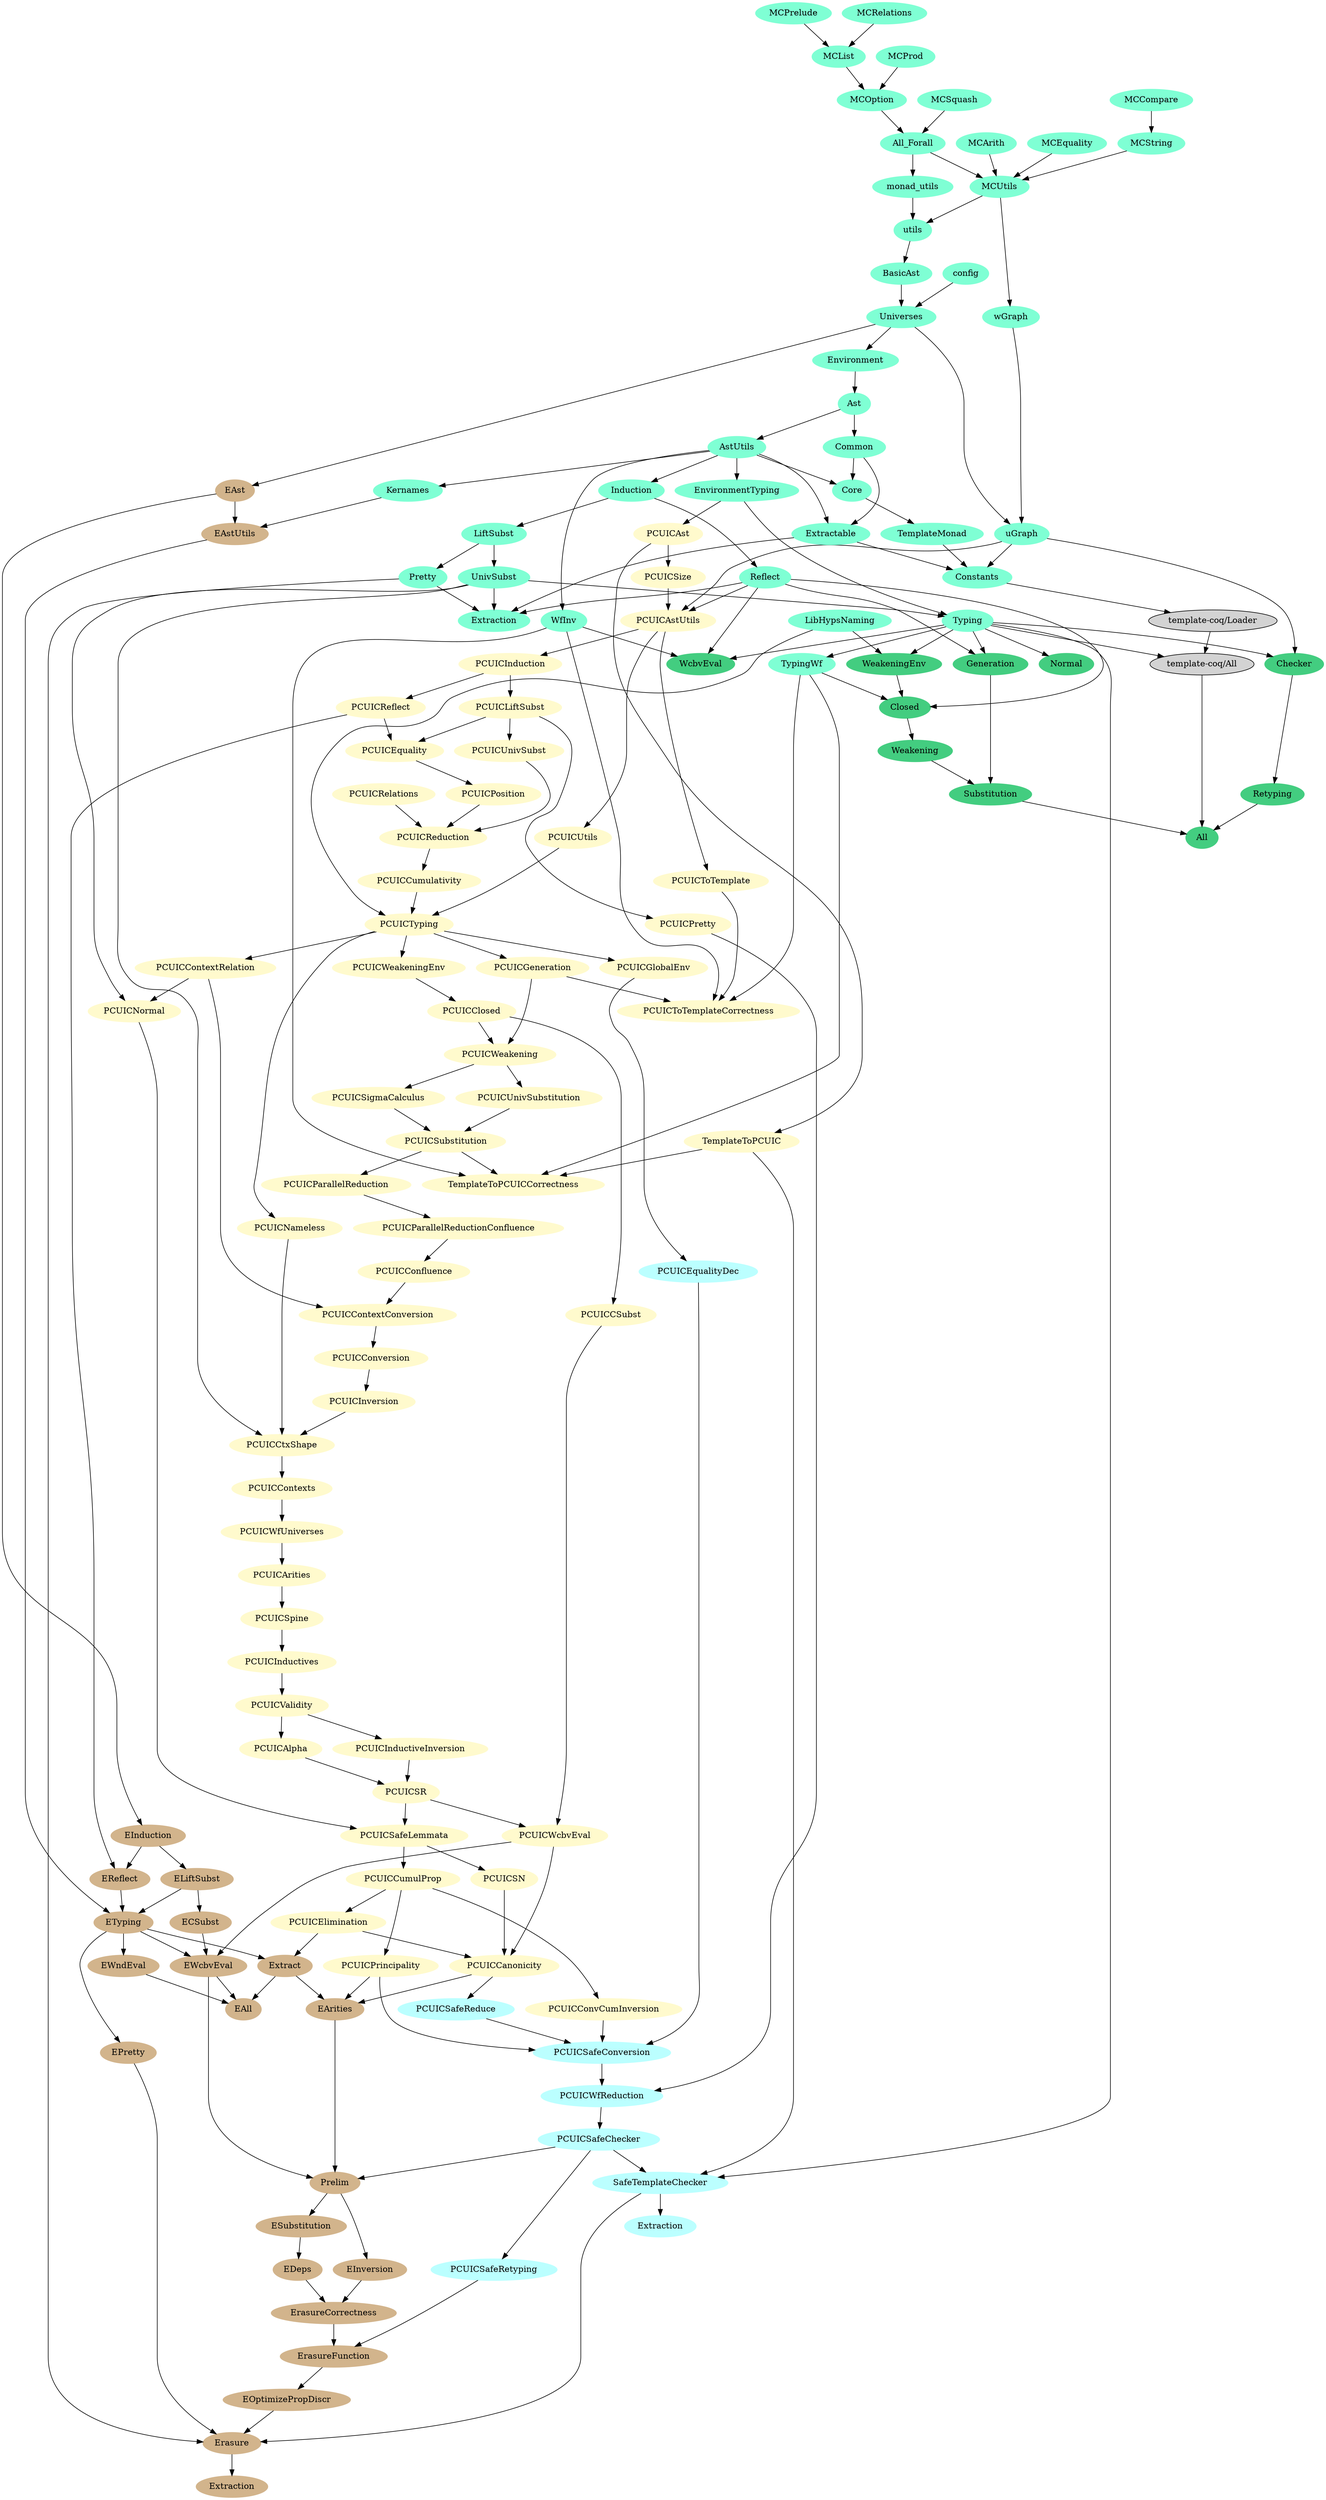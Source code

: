 digraph dependencies {
node[style=filled]
"safechecker/Extraction"[label="Extraction", color=paleturquoise1]
"safechecker/PCUICSafeRetyping"[label="PCUICSafeRetyping", color=paleturquoise1]
"safechecker/SafeTemplateChecker"[label="SafeTemplateChecker", color=paleturquoise1]
"safechecker/PCUICSafeChecker"[label="PCUICSafeChecker", color=paleturquoise1]
"safechecker/PCUICWfReduction"[label="PCUICWfReduction", color=paleturquoise1]
"safechecker/PCUICSafeConversion"[label="PCUICSafeConversion", color=paleturquoise1]
"safechecker/PCUICEqualityDec"[label="PCUICEqualityDec", color=paleturquoise1]
"safechecker/PCUICSafeReduce"[label="PCUICSafeReduce", color=paleturquoise1]
"pcuic/PCUICValidity" -> "pcuic/PCUICAlpha"
"pcuic/PCUICWfUniverses" -> "pcuic/PCUICArities"
"template-coq/EnvironmentTyping" -> "pcuic/PCUICAst"
"pcuic/PCUICSize" -> "pcuic/PCUICAstUtils"
"template-coq/Reflect" -> "pcuic/PCUICAstUtils"
"template-coq/common/uGraph" -> "pcuic/PCUICAstUtils"
"pcuic/PCUICClosed" -> "pcuic/PCUICCSubst"
"pcuic/PCUICElimination" -> "pcuic/PCUICCanonicity"
"pcuic/PCUICSN" -> "pcuic/PCUICCanonicity"
"pcuic/PCUICWcbvEval" -> "pcuic/PCUICCanonicity"
"pcuic/PCUICWeakeningEnv" -> "pcuic/PCUICClosed"
"pcuic/PCUICParallelReductionConfluence" -> "pcuic/PCUICConfluence"
"pcuic/PCUICConfluence" -> "pcuic/PCUICContextConversion"
"pcuic/PCUICContextRelation" -> "pcuic/PCUICContextConversion"
"pcuic/PCUICTyping" -> "pcuic/PCUICContextRelation"
"pcuic/PCUICCtxShape" -> "pcuic/PCUICContexts"
"pcuic/PCUICCumulProp" -> "pcuic/PCUICConvCumInversion"
"pcuic/PCUICContextConversion" -> "pcuic/PCUICConversion"
"pcuic/PCUICInversion" -> "pcuic/PCUICCtxShape"
"pcuic/PCUICNameless" -> "pcuic/PCUICCtxShape"
"template-coq/UnivSubst" -> "pcuic/PCUICCtxShape"
"pcuic/PCUICSafeLemmata" -> "pcuic/PCUICCumulProp"
"pcuic/PCUICReduction" -> "pcuic/PCUICCumulativity"
"pcuic/PCUICCumulProp" -> "pcuic/PCUICElimination"
"pcuic/PCUICLiftSubst" -> "pcuic/PCUICEquality"
"pcuic/PCUICReflect" -> "pcuic/PCUICEquality"
"pcuic/PCUICTyping" -> "pcuic/PCUICGeneration"
"pcuic/PCUICTyping" -> "pcuic/PCUICGlobalEnv"
"pcuic/PCUICAstUtils" -> "pcuic/PCUICInduction"
"pcuic/PCUICValidity" -> "pcuic/PCUICInductiveInversion"
"pcuic/PCUICSpine" -> "pcuic/PCUICInductives"
"pcuic/PCUICConversion" -> "pcuic/PCUICInversion"
"pcuic/PCUICInduction" -> "pcuic/PCUICLiftSubst"
"pcuic/PCUICTyping" -> "pcuic/PCUICNameless"
"pcuic/PCUICContextRelation" -> "pcuic/PCUICNormal"
"template-coq/UnivSubst" -> "pcuic/PCUICNormal"
"pcuic/PCUICSubstitution" -> "pcuic/PCUICParallelReduction"
"pcuic/PCUICParallelReduction" -> "pcuic/PCUICParallelReductionConfluence"
"pcuic/PCUICEquality" -> "pcuic/PCUICPosition"
"pcuic/PCUICLiftSubst" -> "pcuic/PCUICPretty"
"pcuic/PCUICCumulProp" -> "pcuic/PCUICPrincipality"
"pcuic/PCUICPosition" -> "pcuic/PCUICReduction"
"pcuic/PCUICRelations" -> "pcuic/PCUICReduction"
"pcuic/PCUICUnivSubst" -> "pcuic/PCUICReduction"
"pcuic/PCUICInduction" -> "pcuic/PCUICReflect"
"pcuic/PCUICSafeLemmata" -> "pcuic/PCUICSN"
"pcuic/PCUICAlpha" -> "pcuic/PCUICSR"
"pcuic/PCUICInductiveInversion" -> "pcuic/PCUICSR"
"pcuic/PCUICNormal" -> "pcuic/PCUICSafeLemmata"
"pcuic/PCUICSR" -> "pcuic/PCUICSafeLemmata"
"pcuic/PCUICWeakening" -> "pcuic/PCUICSigmaCalculus"
"pcuic/PCUICAst" -> "pcuic/PCUICSize"
"pcuic/PCUICArities" -> "pcuic/PCUICSpine"
"pcuic/PCUICSigmaCalculus" -> "pcuic/PCUICSubstitution"
"pcuic/PCUICUnivSubstitution" -> "pcuic/PCUICSubstitution"
"pcuic/PCUICCumulativity" -> "pcuic/PCUICTyping"
"pcuic/PCUICUtils" -> "pcuic/PCUICTyping"
"template-coq/utils/LibHypsNaming" -> "pcuic/PCUICTyping"
"pcuic/PCUICLiftSubst" -> "pcuic/PCUICUnivSubst"
"pcuic/PCUICWeakening" -> "pcuic/PCUICUnivSubstitution"
"pcuic/PCUICAstUtils" -> "pcuic/PCUICUtils"
"pcuic/PCUICInductives" -> "pcuic/PCUICValidity"
"pcuic/PCUICCSubst" -> "pcuic/PCUICWcbvEval"
"pcuic/PCUICSR" -> "pcuic/PCUICWcbvEval"
"pcuic/PCUICClosed" -> "pcuic/PCUICWeakening"
"pcuic/PCUICGeneration" -> "pcuic/PCUICWeakening"
"pcuic/PCUICTyping" -> "pcuic/PCUICWeakeningEnv"
"pcuic/PCUICContexts" -> "pcuic/PCUICWfUniverses"
"pcuic/PCUICAst" -> "pcuic/TemplateToPCUIC"
"template-coq/Environment" -> "template-coq/Ast"
"template-coq/Ast" -> "template-coq/AstUtils"
"template-coq/utils" -> "template-coq/BasicAst"
"template-coq/Universes" -> "template-coq/Environment"
"template-coq/AstUtils" -> "template-coq/EnvironmentTyping"
"template-coq/AstUtils" -> "template-coq/Induction"
"template-coq/Induction" -> "template-coq/LiftSubst"
"template-coq/Induction" -> "template-coq/Reflect"
"template-coq/EnvironmentTyping" -> "template-coq/Typing"
"template-coq/UnivSubst" -> "template-coq/Typing"
"template-coq/LiftSubst" -> "template-coq/UnivSubst"
"template-coq/BasicAst" -> "template-coq/Universes"
"template-coq/config" -> "template-coq/Universes"
"template-coq/Universes" -> "template-coq/common/uGraph"
"template-coq/utils/wGraph" -> "template-coq/common/uGraph"
"template-coq/utils/All_Forall" -> "template-coq/monad_utils"
"template-coq/monad_utils" -> "template-coq/utils"
"template-coq/utils/MCUtils" -> "template-coq/utils"
"template-coq/utils/MCOption" -> "template-coq/utils/All_Forall"
"template-coq/utils/MCSquash" -> "template-coq/utils/All_Forall"
"template-coq/utils/MCPrelude" -> "template-coq/utils/MCList"
"template-coq/utils/MCRelations" -> "template-coq/utils/MCList"
"template-coq/utils/MCList" -> "template-coq/utils/MCOption"
"template-coq/utils/MCProd" -> "template-coq/utils/MCOption"
"template-coq/utils/MCCompare" -> "template-coq/utils/MCString"
"template-coq/utils/All_Forall" -> "template-coq/utils/MCUtils"
"template-coq/utils/MCArith" -> "template-coq/utils/MCUtils"
"template-coq/utils/MCEquality" -> "template-coq/utils/MCUtils"
"template-coq/utils/MCString" -> "template-coq/utils/MCUtils"
"template-coq/utils/MCUtils" -> "template-coq/utils/wGraph"
"safechecker/SafeTemplateChecker" -> "safechecker/Extraction"
"pcuic/PCUICGlobalEnv" -> "safechecker/PCUICEqualityDec"
"safechecker/PCUICWfReduction" -> "safechecker/PCUICSafeChecker"
"pcuic/PCUICConvCumInversion" -> "safechecker/PCUICSafeConversion"
"pcuic/PCUICPrincipality" -> "safechecker/PCUICSafeConversion"
"safechecker/PCUICEqualityDec" -> "safechecker/PCUICSafeConversion"
"safechecker/PCUICSafeReduce" -> "safechecker/PCUICSafeConversion"
"pcuic/PCUICCanonicity" -> "safechecker/PCUICSafeReduce"
"safechecker/PCUICSafeChecker" -> "safechecker/PCUICSafeRetyping"
"pcuic/PCUICPretty" -> "safechecker/PCUICWfReduction"
"safechecker/PCUICSafeConversion" -> "safechecker/PCUICWfReduction"
"pcuic/TemplateToPCUIC" -> "safechecker/SafeTemplateChecker"
"template-coq/Typing" -> "safechecker/SafeTemplateChecker"
"safechecker/PCUICSafeChecker" -> "safechecker/SafeTemplateChecker"
"template-coq/Extraction"[label="Extraction", color=aquamarine]
"template-coq/Constants"[label="Constants", color=aquamarine]
"template-coq/monad_utils"[label="monad_utils", color=aquamarine]
"template-coq/TemplateMonad/Extractable"[label="Extractable", color=aquamarine]
"template-coq/TemplateMonad/Core"[label="Core", color=aquamarine]
"template-coq/TemplateMonad/Common"[label="Common", color=aquamarine]
"template-coq/TemplateMonad"[label="TemplateMonad", color=aquamarine]
"template-coq/TypingWf"[label="TypingWf", color=aquamarine]
"template-coq/Typing"[label="Typing", color=aquamarine]
"template-coq/WfInv"[label="WfInv", color=aquamarine]
"template-coq/EnvironmentTyping"[label="EnvironmentTyping", color=aquamarine]
"template-coq/Pretty"[label="Pretty", color=aquamarine]
"template-coq/UnivSubst"[label="UnivSubst", color=aquamarine]
"template-coq/LiftSubst"[label="LiftSubst", color=aquamarine]
"template-coq/Induction"[label="Induction", color=aquamarine]
"template-coq/Kernames"[label="Kernames", color=aquamarine]
"template-coq/Reflect"[label="Reflect", color=aquamarine]
"template-coq/AstUtils"[label="AstUtils", color=aquamarine]
"template-coq/Ast"[label="Ast", color=aquamarine]
"template-coq/Environment"[label="Environment", color=aquamarine]
"template-coq/BasicAst"[label="BasicAst", color=aquamarine]
"template-coq/Universes"[label="Universes", color=aquamarine]
"template-coq/config"[label="config", color=aquamarine]
"template-coq/utils"[label="utils", color=aquamarine]
"template-coq/common/uGraph"[label="uGraph", color=aquamarine]
"template-coq/utils/MCUtils"[label="MCUtils", color=aquamarine]
"template-coq/utils/wGraph"[label="wGraph", color=aquamarine]
"template-coq/utils/MCString"[label="MCString", color=aquamarine]
"template-coq/utils/MCSquash"[label="MCSquash", color=aquamarine]
"template-coq/utils/MCRelations"[label="MCRelations", color=aquamarine]
"template-coq/utils/MCProd"[label="MCProd", color=aquamarine]
"template-coq/utils/MCOption"[label="MCOption", color=aquamarine]
"template-coq/utils/MCList"[label="MCList", color=aquamarine]
"template-coq/utils/LibHypsNaming"[label="LibHypsNaming", color=aquamarine]
"template-coq/utils/MCEquality"[label="MCEquality", color=aquamarine]
"template-coq/utils/MCCompare"[label="MCCompare", color=aquamarine]
"template-coq/utils/MCArith"[label="MCArith", color=aquamarine]
"template-coq/utils/All_Forall"[label="All_Forall", color=aquamarine]
"template-coq/utils/MCPrelude"[label="MCPrelude", color=aquamarine]
"template-coq/TemplateMonad" -> "template-coq/Constants"
"template-coq/TemplateMonad/Extractable" -> "template-coq/Constants"
"template-coq/common/uGraph" -> "template-coq/Constants"
"template-coq/Pretty" -> "template-coq/Extraction"
"template-coq/Reflect" -> "template-coq/Extraction"
"template-coq/TemplateMonad/Extractable" -> "template-coq/Extraction"
"template-coq/UnivSubst" -> "template-coq/Extraction"
"template-coq/AstUtils" -> "template-coq/Kernames"
"template-coq/LiftSubst" -> "template-coq/Pretty"
"template-coq/TemplateMonad/Core" -> "template-coq/TemplateMonad"
"template-coq/Ast" -> "template-coq/TemplateMonad/Common"
"template-coq/AstUtils" -> "template-coq/TemplateMonad/Core"
"template-coq/TemplateMonad/Common" -> "template-coq/TemplateMonad/Core"
"template-coq/AstUtils" -> "template-coq/TemplateMonad/Extractable"
"template-coq/TemplateMonad/Common" -> "template-coq/TemplateMonad/Extractable"
"template-coq/Typing" -> "template-coq/TypingWf"
"template-coq/AstUtils" -> "template-coq/WfInv"
"checker/All"[label="All", color=seagreen3]
"checker/Normal"[label="Normal", color=seagreen3]
"checker/Retyping"[label="Retyping", color=seagreen3]
"checker/WcbvEval"[label="WcbvEval", color=seagreen3]
"checker/Checker"[label="Checker", color=seagreen3]
"checker/Substitution"[label="Substitution", color=seagreen3]
"checker/Weakening"[label="Weakening", color=seagreen3]
"checker/Closed"[label="Closed", color=seagreen3]
"checker/WeakeningEnv"[label="WeakeningEnv", color=seagreen3]
"checker/Generation"[label="Generation", color=seagreen3]
"template-coq/Loader" -> "template-coq/All"
"template-coq/Typing" -> "template-coq/All"
"template-coq/Constants" -> "template-coq/Loader"
"template-coq/All" -> "checker/All"
"checker/Retyping" -> "checker/All"
"checker/Substitution" -> "checker/All"
"template-coq/Typing" -> "checker/Checker"
"template-coq/common/uGraph" -> "checker/Checker"
"template-coq/Reflect" -> "checker/Closed"
"template-coq/TypingWf" -> "checker/Closed"
"checker/WeakeningEnv" -> "checker/Closed"
"template-coq/Reflect" -> "checker/Generation"
"template-coq/Typing" -> "checker/Generation"
"template-coq/Typing" -> "checker/Normal"
"checker/Checker" -> "checker/Retyping"
"checker/Generation" -> "checker/Substitution"
"checker/Weakening" -> "checker/Substitution"
"template-coq/Reflect" -> "checker/WcbvEval"
"template-coq/Typing" -> "checker/WcbvEval"
"template-coq/WfInv" -> "checker/WcbvEval"
"checker/Closed" -> "checker/Weakening"
"template-coq/Typing" -> "checker/WeakeningEnv"
"template-coq/utils/LibHypsNaming" -> "checker/WeakeningEnv"
"erasure/Erasure"[label="Erasure", color=tan]
"erasure/EOptimizePropDiscr"[label="EOptimizePropDiscr", color=tan]
"erasure/ErasureFunction"[label="ErasureFunction", color=tan]
"erasure/ErasureCorrectness"[label="ErasureCorrectness", color=tan]
"erasure/EArities"[label="EArities", color=tan]
"erasure/EInversion"[label="EInversion", color=tan]
"erasure/ESubstitution"[label="ESubstitution", color=tan]
"erasure/Prelim"[label="Prelim", color=tan]
"erasure/Extraction"[label="Extraction", color=tan]
"erasure/EAll"[label="EAll", color=tan]
"erasure/EDeps"[label="EDeps", color=tan]
"erasure/Extract"[label="Extract", color=tan]
"erasure/ETyping"[label="ETyping", color=tan]
"erasure/EWndEval"[label="EWndEval", color=tan]
"erasure/EWcbvEval"[label="EWcbvEval", color=tan]
"erasure/ECSubst"[label="ECSubst", color=tan]
"erasure/EPretty"[label="EPretty", color=tan]
"erasure/EReflect"[label="EReflect", color=tan]
"erasure/ELiftSubst"[label="ELiftSubst", color=tan]
"erasure/EInduction"[label="EInduction", color=tan]
"erasure/EAstUtils"[label="EAstUtils", color=tan]
"erasure/EAst"[label="EAst", color=tan]
"erasure/EWcbvEval" -> "erasure/EAll"
"erasure/EWndEval" -> "erasure/EAll"
"erasure/Extract" -> "erasure/EAll"
"pcuic/PCUICCanonicity" -> "erasure/EArities"
"pcuic/PCUICPrincipality" -> "erasure/EArities"
"erasure/Extract" -> "erasure/EArities"
"template-coq/Universes" -> "erasure/EAst"
"template-coq/Kernames" -> "erasure/EAstUtils"
"erasure/EAst" -> "erasure/EAstUtils"
"erasure/ELiftSubst" -> "erasure/ECSubst"
"erasure/ESubstitution" -> "erasure/EDeps"
"erasure/EAst" -> "erasure/EInduction"
"erasure/Prelim" -> "erasure/EInversion"
"erasure/EInduction" -> "erasure/ELiftSubst"
"erasure/ErasureFunction" -> "erasure/EOptimizePropDiscr"
"erasure/ETyping" -> "erasure/EPretty"
"pcuic/PCUICReflect" -> "erasure/EReflect"
"erasure/EInduction" -> "erasure/EReflect"
"erasure/Prelim" -> "erasure/ESubstitution"
"erasure/EAstUtils" -> "erasure/ETyping"
"erasure/ELiftSubst" -> "erasure/ETyping"
"erasure/EReflect" -> "erasure/ETyping"
"pcuic/PCUICWcbvEval" -> "erasure/EWcbvEval"
"erasure/ECSubst" -> "erasure/EWcbvEval"
"erasure/ETyping" -> "erasure/EWcbvEval"
"erasure/ETyping" -> "erasure/EWndEval"
"safechecker/SafeTemplateChecker" -> "erasure/Erasure"
"template-coq/Pretty" -> "erasure/Erasure"
"erasure/EOptimizePropDiscr" -> "erasure/Erasure"
"erasure/EPretty" -> "erasure/Erasure"
"erasure/EDeps" -> "erasure/ErasureCorrectness"
"erasure/EInversion" -> "erasure/ErasureCorrectness"
"safechecker/PCUICSafeRetyping" -> "erasure/ErasureFunction"
"erasure/ErasureCorrectness" -> "erasure/ErasureFunction"
"pcuic/PCUICElimination" -> "erasure/Extract"
"erasure/ETyping" -> "erasure/Extract"
"erasure/Erasure" -> "erasure/Extraction"
"safechecker/PCUICSafeChecker" -> "erasure/Prelim"
"erasure/EArities" -> "erasure/Prelim"
"erasure/EWcbvEval" -> "erasure/Prelim"
"pcuic/PCUICToTemplateCorrectness"[label="PCUICToTemplateCorrectness", color=lemonchiffon1]
"pcuic/PCUICToTemplate"[label="PCUICToTemplate", color=lemonchiffon1]
"pcuic/TemplateToPCUICCorrectness"[label="TemplateToPCUICCorrectness", color=lemonchiffon1]
"pcuic/TemplateToPCUIC"[label="TemplateToPCUIC", color=lemonchiffon1]
"pcuic/PCUICSafeLemmata"[label="PCUICSafeLemmata", color=lemonchiffon1]
"pcuic/PCUICSigmaCalculus"[label="PCUICSigmaCalculus", color=lemonchiffon1]
"pcuic/PCUICPrincipality"[label="PCUICPrincipality", color=lemonchiffon1]
"pcuic/PCUICSN"[label="PCUICSN", color=lemonchiffon1]
"pcuic/PCUICElimination"[label="PCUICElimination", color=lemonchiffon1]
"pcuic/PCUICCumulProp"[label="PCUICCumulProp", color=lemonchiffon1]
"pcuic/PCUICPretty"[label="PCUICPretty", color=lemonchiffon1]
"pcuic/PCUICWcbvEval"[label="PCUICWcbvEval", color=lemonchiffon1]
"pcuic/PCUICCSubst"[label="PCUICCSubst", color=lemonchiffon1]
"pcuic/PCUICCanonicity"[label="PCUICCanonicity", color=lemonchiffon1]
"pcuic/PCUICSR"[label="PCUICSR", color=lemonchiffon1]
"pcuic/PCUICInductiveInversion"[label="PCUICInductiveInversion", color=lemonchiffon1]
"pcuic/PCUICValidity"[label="PCUICValidity", color=lemonchiffon1]
"pcuic/PCUICInductives"[label="PCUICInductives", color=lemonchiffon1]
"pcuic/PCUICSpine"[label="PCUICSpine", color=lemonchiffon1]
"pcuic/PCUICWfUniverses"[label="PCUICWfUniverses", color=lemonchiffon1]
"pcuic/PCUICArities"[label="PCUICArities", color=lemonchiffon1]
"pcuic/PCUICContexts"[label="PCUICContexts", color=lemonchiffon1]
"pcuic/PCUICCtxShape"[label="PCUICCtxShape", color=lemonchiffon1]
"pcuic/PCUICAlpha"[label="PCUICAlpha", color=lemonchiffon1]
"pcuic/PCUICGeneration"[label="PCUICGeneration", color=lemonchiffon1]
"pcuic/PCUICConvCumInversion"[label="PCUICConvCumInversion", color=lemonchiffon1]
"pcuic/PCUICConversion"[label="PCUICConversion", color=lemonchiffon1]
"pcuic/PCUICContextConversion"[label="PCUICContextConversion", color=lemonchiffon1]
"pcuic/PCUICContextRelation"[label="PCUICContextRelation", color=lemonchiffon1]
"pcuic/PCUICConfluence"[label="PCUICConfluence", color=lemonchiffon1]
"pcuic/PCUICParallelReductionConfluence"[label="PCUICParallelReductionConfluence", color=lemonchiffon1]
"pcuic/PCUICParallelReduction"[label="PCUICParallelReduction", color=lemonchiffon1]
"pcuic/PCUICReduction"[label="PCUICReduction", color=lemonchiffon1]
"pcuic/PCUICCumulativity"[label="PCUICCumulativity", color=lemonchiffon1]
"pcuic/PCUICSubstitution"[label="PCUICSubstitution", color=lemonchiffon1]
"pcuic/PCUICUnivSubstitution"[label="PCUICUnivSubstitution", color=lemonchiffon1]
"pcuic/PCUICWeakening"[label="PCUICWeakening", color=lemonchiffon1]
"pcuic/PCUICClosed"[label="PCUICClosed", color=lemonchiffon1]
"pcuic/PCUICWeakeningEnv"[label="PCUICWeakeningEnv", color=lemonchiffon1]
"pcuic/PCUICEquality"[label="PCUICEquality", color=lemonchiffon1]
"pcuic/PCUICNameless"[label="PCUICNameless", color=lemonchiffon1]
"pcuic/PCUICNormal"[label="PCUICNormal", color=lemonchiffon1]
"pcuic/PCUICPosition"[label="PCUICPosition", color=lemonchiffon1]
"pcuic/PCUICInversion"[label="PCUICInversion", color=lemonchiffon1]
"pcuic/PCUICGlobalEnv"[label="PCUICGlobalEnv", color=lemonchiffon1]
"pcuic/PCUICTyping"[label="PCUICTyping", color=lemonchiffon1]
"pcuic/PCUICUnivSubst"[label="PCUICUnivSubst", color=lemonchiffon1]
"pcuic/PCUICLiftSubst"[label="PCUICLiftSubst", color=lemonchiffon1]
"pcuic/PCUICReflect"[label="PCUICReflect", color=lemonchiffon1]
"pcuic/PCUICInduction"[label="PCUICInduction", color=lemonchiffon1]
"pcuic/PCUICAstUtils"[label="PCUICAstUtils", color=lemonchiffon1]
"pcuic/PCUICSize"[label="PCUICSize", color=lemonchiffon1]
"pcuic/PCUICAst"[label="PCUICAst", color=lemonchiffon1]
"pcuic/PCUICRelations"[label="PCUICRelations", color=lemonchiffon1]
"pcuic/PCUICUtils"[label="PCUICUtils", color=lemonchiffon1]
"pcuic/PCUICAstUtils" -> "pcuic/PCUICToTemplate"
"template-coq/TypingWf" -> "pcuic/PCUICToTemplateCorrectness"
"template-coq/WfInv" -> "pcuic/PCUICToTemplateCorrectness"
"pcuic/PCUICGeneration" -> "pcuic/PCUICToTemplateCorrectness"
"pcuic/PCUICToTemplate" -> "pcuic/PCUICToTemplateCorrectness"
"template-coq/TypingWf" -> "pcuic/TemplateToPCUICCorrectness"
"template-coq/WfInv" -> "pcuic/TemplateToPCUICCorrectness"
"pcuic/PCUICSubstitution" -> "pcuic/TemplateToPCUICCorrectness"
"pcuic/TemplateToPCUIC" -> "pcuic/TemplateToPCUICCorrectness"
}
